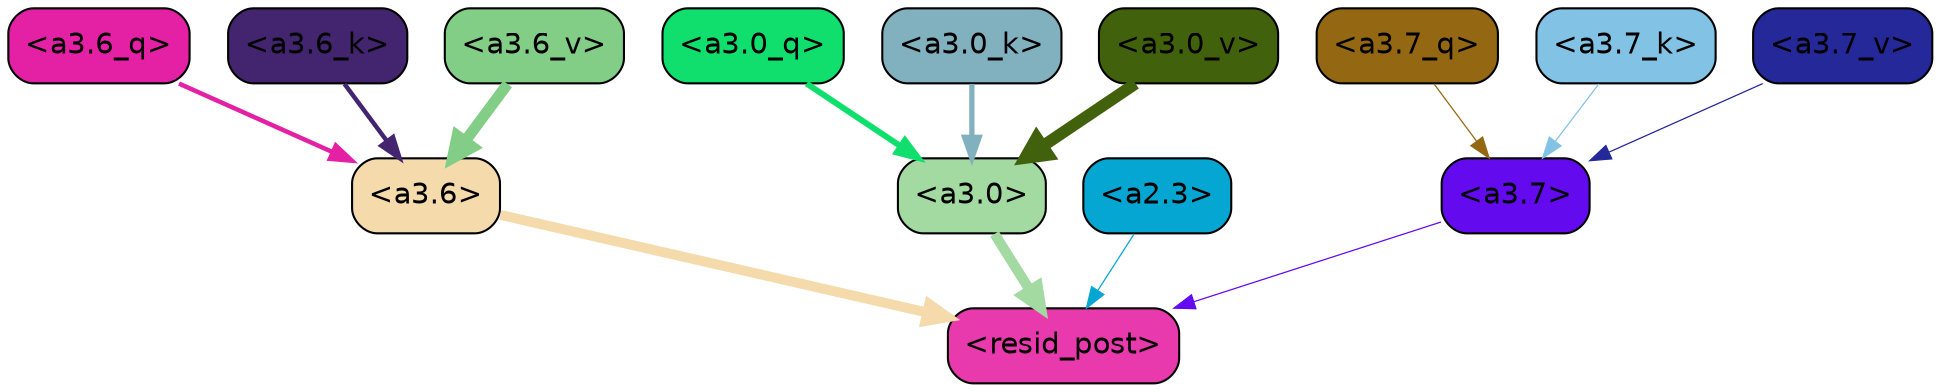 strict digraph "" {
	graph [bgcolor=transparent,
		layout=dot,
		overlap=false,
		splines=true
	];
	"<a3.7>"	[color=black,
		fillcolor="#640aef",
		fontname=Helvetica,
		shape=box,
		style="filled, rounded"];
	"<resid_post>"	[color=black,
		fillcolor="#e839ad",
		fontname=Helvetica,
		shape=box,
		style="filled, rounded"];
	"<a3.7>" -> "<resid_post>"	[color="#640aef",
		penwidth=0.6];
	"<a3.6>"	[color=black,
		fillcolor="#f5daac",
		fontname=Helvetica,
		shape=box,
		style="filled, rounded"];
	"<a3.6>" -> "<resid_post>"	[color="#f5daac",
		penwidth=4.7534414529800415];
	"<a3.0>"	[color=black,
		fillcolor="#a2daa2",
		fontname=Helvetica,
		shape=box,
		style="filled, rounded"];
	"<a3.0>" -> "<resid_post>"	[color="#a2daa2",
		penwidth=4.898576855659485];
	"<a2.3>"	[color=black,
		fillcolor="#06a6d2",
		fontname=Helvetica,
		shape=box,
		style="filled, rounded"];
	"<a2.3>" -> "<resid_post>"	[color="#06a6d2",
		penwidth=0.6];
	"<a3.7_q>"	[color=black,
		fillcolor="#946812",
		fontname=Helvetica,
		shape=box,
		style="filled, rounded"];
	"<a3.7_q>" -> "<a3.7>"	[color="#946812",
		penwidth=0.6];
	"<a3.6_q>"	[color=black,
		fillcolor="#e420a5",
		fontname=Helvetica,
		shape=box,
		style="filled, rounded"];
	"<a3.6_q>" -> "<a3.6>"	[color="#e420a5",
		penwidth=2.160832464694977];
	"<a3.0_q>"	[color=black,
		fillcolor="#10df6e",
		fontname=Helvetica,
		shape=box,
		style="filled, rounded"];
	"<a3.0_q>" -> "<a3.0>"	[color="#10df6e",
		penwidth=2.870753765106201];
	"<a3.7_k>"	[color=black,
		fillcolor="#82c3e5",
		fontname=Helvetica,
		shape=box,
		style="filled, rounded"];
	"<a3.7_k>" -> "<a3.7>"	[color="#82c3e5",
		penwidth=0.6];
	"<a3.6_k>"	[color=black,
		fillcolor="#42256e",
		fontname=Helvetica,
		shape=box,
		style="filled, rounded"];
	"<a3.6_k>" -> "<a3.6>"	[color="#42256e",
		penwidth=2.13908451795578];
	"<a3.0_k>"	[color=black,
		fillcolor="#81b1bf",
		fontname=Helvetica,
		shape=box,
		style="filled, rounded"];
	"<a3.0_k>" -> "<a3.0>"	[color="#81b1bf",
		penwidth=2.520303964614868];
	"<a3.7_v>"	[color=black,
		fillcolor="#242898",
		fontname=Helvetica,
		shape=box,
		style="filled, rounded"];
	"<a3.7_v>" -> "<a3.7>"	[color="#242898",
		penwidth=0.6];
	"<a3.6_v>"	[color=black,
		fillcolor="#82ce87",
		fontname=Helvetica,
		shape=box,
		style="filled, rounded"];
	"<a3.6_v>" -> "<a3.6>"	[color="#82ce87",
		penwidth=5.297133803367615];
	"<a3.0_v>"	[color=black,
		fillcolor="#41610c",
		fontname=Helvetica,
		shape=box,
		style="filled, rounded"];
	"<a3.0_v>" -> "<a3.0>"	[color="#41610c",
		penwidth=5.680712580680847];
}
